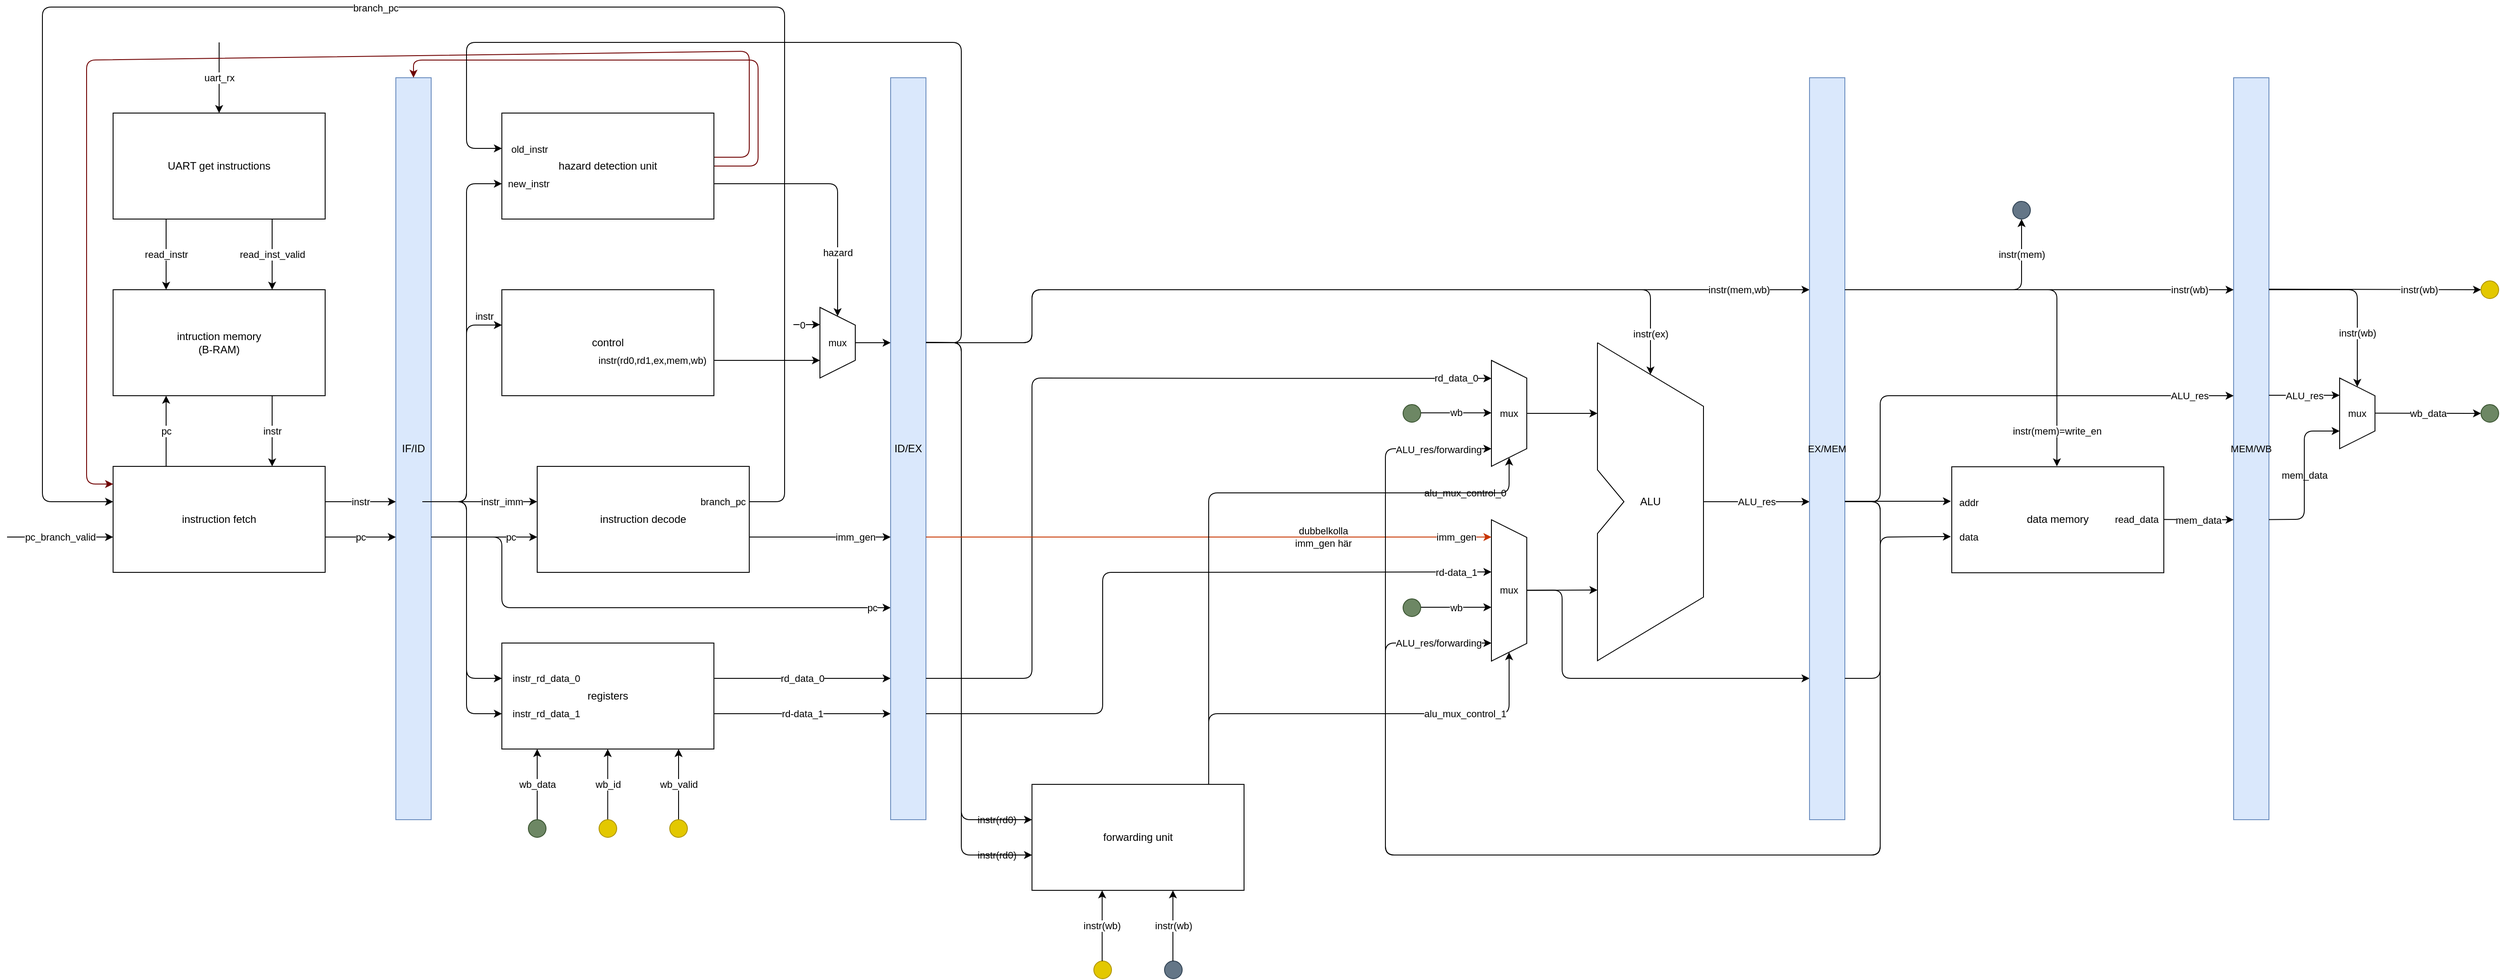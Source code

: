 <mxfile version="24.0.7" type="device">
  <diagram id="C5RBs43oDa-KdzZeNtuy" name="Page-1">
    <mxGraphModel dx="2440" dy="1359" grid="1" gridSize="10" guides="1" tooltips="1" connect="1" arrows="1" fold="1" page="1" pageScale="1" pageWidth="3000" pageHeight="1200" math="0" shadow="0">
      <root>
        <mxCell id="WIyWlLk6GJQsqaUBKTNV-0" />
        <mxCell id="WIyWlLk6GJQsqaUBKTNV-1" parent="WIyWlLk6GJQsqaUBKTNV-0" />
        <mxCell id="r2vP9amQOr3LzxAOxEHj-0" value="instr" style="edgeStyle=none;html=1;exitX=0.75;exitY=1;exitDx=0;exitDy=0;entryX=0.75;entryY=0;entryDx=0;entryDy=0;" edge="1" parent="WIyWlLk6GJQsqaUBKTNV-1" source="r2vP9amQOr3LzxAOxEHj-1" target="r2vP9amQOr3LzxAOxEHj-7">
          <mxGeometry relative="1" as="geometry" />
        </mxCell>
        <mxCell id="r2vP9amQOr3LzxAOxEHj-1" value="intruction memory&lt;br&gt;(B-RAM)" style="rounded=0;whiteSpace=wrap;html=1;" vertex="1" parent="WIyWlLk6GJQsqaUBKTNV-1">
          <mxGeometry x="160" y="360" width="240" height="120" as="geometry" />
        </mxCell>
        <mxCell id="r2vP9amQOr3LzxAOxEHj-2" value="read_instr" style="edgeStyle=none;html=1;exitX=0.25;exitY=1;exitDx=0;exitDy=0;entryX=0.25;entryY=0;entryDx=0;entryDy=0;" edge="1" parent="WIyWlLk6GJQsqaUBKTNV-1" source="r2vP9amQOr3LzxAOxEHj-4" target="r2vP9amQOr3LzxAOxEHj-1">
          <mxGeometry relative="1" as="geometry" />
        </mxCell>
        <mxCell id="r2vP9amQOr3LzxAOxEHj-3" value="read_inst_valid" style="edgeStyle=none;html=1;exitX=0.75;exitY=1;exitDx=0;exitDy=0;entryX=0.75;entryY=0;entryDx=0;entryDy=0;" edge="1" parent="WIyWlLk6GJQsqaUBKTNV-1" source="r2vP9amQOr3LzxAOxEHj-4" target="r2vP9amQOr3LzxAOxEHj-1">
          <mxGeometry relative="1" as="geometry" />
        </mxCell>
        <mxCell id="r2vP9amQOr3LzxAOxEHj-4" value="UART get instructions" style="rounded=0;whiteSpace=wrap;html=1;" vertex="1" parent="WIyWlLk6GJQsqaUBKTNV-1">
          <mxGeometry x="160" y="160" width="240" height="120" as="geometry" />
        </mxCell>
        <mxCell id="r2vP9amQOr3LzxAOxEHj-5" value="uart_rx" style="endArrow=classic;html=1;entryX=0.5;entryY=0;entryDx=0;entryDy=0;" edge="1" parent="WIyWlLk6GJQsqaUBKTNV-1" target="r2vP9amQOr3LzxAOxEHj-4">
          <mxGeometry width="50" height="50" relative="1" as="geometry">
            <mxPoint x="280" y="80.0" as="sourcePoint" />
            <mxPoint x="290" y="90" as="targetPoint" />
          </mxGeometry>
        </mxCell>
        <mxCell id="r2vP9amQOr3LzxAOxEHj-6" value="pc" style="edgeStyle=none;html=1;exitX=0.25;exitY=0;exitDx=0;exitDy=0;entryX=0.25;entryY=1;entryDx=0;entryDy=0;" edge="1" parent="WIyWlLk6GJQsqaUBKTNV-1" source="r2vP9amQOr3LzxAOxEHj-7" target="r2vP9amQOr3LzxAOxEHj-1">
          <mxGeometry relative="1" as="geometry" />
        </mxCell>
        <mxCell id="r2vP9amQOr3LzxAOxEHj-7" value="instruction fetch" style="rounded=0;whiteSpace=wrap;html=1;" vertex="1" parent="WIyWlLk6GJQsqaUBKTNV-1">
          <mxGeometry x="160" y="560" width="240" height="120" as="geometry" />
        </mxCell>
        <mxCell id="r2vP9amQOr3LzxAOxEHj-8" value="IF/ID" style="rounded=0;whiteSpace=wrap;html=1;fillColor=#dae8fc;strokeColor=#6c8ebf;fontColor=#000000;" vertex="1" parent="WIyWlLk6GJQsqaUBKTNV-1">
          <mxGeometry x="480" y="120" width="40" height="840" as="geometry" />
        </mxCell>
        <mxCell id="r2vP9amQOr3LzxAOxEHj-9" value="pc_branch_valid" style="endArrow=classic;html=1;" edge="1" parent="WIyWlLk6GJQsqaUBKTNV-1">
          <mxGeometry width="50" height="50" relative="1" as="geometry">
            <mxPoint x="40" y="640" as="sourcePoint" />
            <mxPoint x="160" y="640" as="targetPoint" />
          </mxGeometry>
        </mxCell>
        <mxCell id="r2vP9amQOr3LzxAOxEHj-10" value="instr" style="endArrow=classic;html=1;" edge="1" parent="WIyWlLk6GJQsqaUBKTNV-1">
          <mxGeometry width="50" height="50" relative="1" as="geometry">
            <mxPoint x="400" y="600" as="sourcePoint" />
            <mxPoint x="480" y="600" as="targetPoint" />
          </mxGeometry>
        </mxCell>
        <mxCell id="r2vP9amQOr3LzxAOxEHj-11" value="pc" style="endArrow=classic;html=1;" edge="1" parent="WIyWlLk6GJQsqaUBKTNV-1">
          <mxGeometry width="50" height="50" relative="1" as="geometry">
            <mxPoint x="400" y="640" as="sourcePoint" />
            <mxPoint x="480" y="640" as="targetPoint" />
          </mxGeometry>
        </mxCell>
        <mxCell id="r2vP9amQOr3LzxAOxEHj-12" value="instruction decode" style="rounded=0;whiteSpace=wrap;html=1;" vertex="1" parent="WIyWlLk6GJQsqaUBKTNV-1">
          <mxGeometry x="640" y="560" width="240" height="120" as="geometry" />
        </mxCell>
        <mxCell id="r2vP9amQOr3LzxAOxEHj-13" value="instr" style="endArrow=classic;html=1;" edge="1" parent="WIyWlLk6GJQsqaUBKTNV-1">
          <mxGeometry x="0.857" y="10" width="50" height="50" relative="1" as="geometry">
            <mxPoint x="520" y="600" as="sourcePoint" />
            <mxPoint x="600" y="400" as="targetPoint" />
            <Array as="points">
              <mxPoint x="560" y="600" />
              <mxPoint x="560" y="400" />
            </Array>
            <mxPoint as="offset" />
          </mxGeometry>
        </mxCell>
        <mxCell id="r2vP9amQOr3LzxAOxEHj-14" value="pc" style="endArrow=classic;html=1;" edge="1" parent="WIyWlLk6GJQsqaUBKTNV-1">
          <mxGeometry x="0.5" width="50" height="50" relative="1" as="geometry">
            <mxPoint x="520" y="640" as="sourcePoint" />
            <mxPoint x="640" y="640" as="targetPoint" />
            <mxPoint as="offset" />
          </mxGeometry>
        </mxCell>
        <mxCell id="r2vP9amQOr3LzxAOxEHj-15" value="pc" style="endArrow=classic;html=1;" edge="1" parent="WIyWlLk6GJQsqaUBKTNV-1">
          <mxGeometry x="0.929" width="50" height="50" relative="1" as="geometry">
            <mxPoint x="520" y="640" as="sourcePoint" />
            <mxPoint x="1040" y="720" as="targetPoint" />
            <Array as="points">
              <mxPoint x="600" y="640" />
              <mxPoint x="600" y="720" />
              <mxPoint x="960" y="720" />
            </Array>
            <mxPoint as="offset" />
          </mxGeometry>
        </mxCell>
        <mxCell id="r2vP9amQOr3LzxAOxEHj-16" value="control" style="rounded=0;whiteSpace=wrap;html=1;" vertex="1" parent="WIyWlLk6GJQsqaUBKTNV-1">
          <mxGeometry x="600" y="360" width="240" height="120" as="geometry" />
        </mxCell>
        <mxCell id="r2vP9amQOr3LzxAOxEHj-17" value="registers" style="rounded=0;whiteSpace=wrap;html=1;" vertex="1" parent="WIyWlLk6GJQsqaUBKTNV-1">
          <mxGeometry x="600" y="760" width="240" height="120" as="geometry" />
        </mxCell>
        <mxCell id="r2vP9amQOr3LzxAOxEHj-18" value="wb_data" style="endArrow=classic;html=1;" edge="1" parent="WIyWlLk6GJQsqaUBKTNV-1">
          <mxGeometry width="50" height="50" relative="1" as="geometry">
            <mxPoint x="640" y="960" as="sourcePoint" />
            <mxPoint x="640" y="880" as="targetPoint" />
          </mxGeometry>
        </mxCell>
        <mxCell id="r2vP9amQOr3LzxAOxEHj-19" value="wb_id" style="endArrow=classic;html=1;" edge="1" parent="WIyWlLk6GJQsqaUBKTNV-1">
          <mxGeometry width="50" height="50" relative="1" as="geometry">
            <mxPoint x="719.8" y="960" as="sourcePoint" />
            <mxPoint x="719.8" y="880" as="targetPoint" />
          </mxGeometry>
        </mxCell>
        <mxCell id="r2vP9amQOr3LzxAOxEHj-20" value="wb_valid" style="endArrow=classic;html=1;startArrow=none;" edge="1" parent="WIyWlLk6GJQsqaUBKTNV-1" source="r2vP9amQOr3LzxAOxEHj-89">
          <mxGeometry width="50" height="50" relative="1" as="geometry">
            <mxPoint x="800" y="960" as="sourcePoint" />
            <mxPoint x="800" y="880" as="targetPoint" />
          </mxGeometry>
        </mxCell>
        <mxCell id="r2vP9amQOr3LzxAOxEHj-21" value="rd_data_0" style="endArrow=classic;html=1;" edge="1" parent="WIyWlLk6GJQsqaUBKTNV-1">
          <mxGeometry width="50" height="50" relative="1" as="geometry">
            <mxPoint x="840" y="800" as="sourcePoint" />
            <mxPoint x="1040" y="800" as="targetPoint" />
            <mxPoint as="offset" />
          </mxGeometry>
        </mxCell>
        <mxCell id="r2vP9amQOr3LzxAOxEHj-22" value="rd-data_1" style="endArrow=classic;html=1;" edge="1" parent="WIyWlLk6GJQsqaUBKTNV-1">
          <mxGeometry width="50" height="50" relative="1" as="geometry">
            <mxPoint x="840" y="840" as="sourcePoint" />
            <mxPoint x="1040" y="840" as="targetPoint" />
            <mxPoint as="offset" />
          </mxGeometry>
        </mxCell>
        <mxCell id="r2vP9amQOr3LzxAOxEHj-23" value="instr_rd_data_1" style="endArrow=classic;html=1;" edge="1" parent="WIyWlLk6GJQsqaUBKTNV-1">
          <mxGeometry x="1" y="50" width="50" height="50" relative="1" as="geometry">
            <mxPoint x="520" y="600" as="sourcePoint" />
            <mxPoint x="600" y="840" as="targetPoint" />
            <mxPoint x="50" y="50" as="offset" />
            <Array as="points">
              <mxPoint x="560" y="600" />
              <mxPoint x="560" y="840" />
            </Array>
          </mxGeometry>
        </mxCell>
        <mxCell id="r2vP9amQOr3LzxAOxEHj-24" value="instr_rd_data_0" style="endArrow=classic;html=1;" edge="1" parent="WIyWlLk6GJQsqaUBKTNV-1">
          <mxGeometry x="1" y="50" width="50" height="50" relative="1" as="geometry">
            <mxPoint x="520" y="600" as="sourcePoint" />
            <mxPoint x="600" y="800" as="targetPoint" />
            <mxPoint x="50" y="50" as="offset" />
            <Array as="points">
              <mxPoint x="560" y="600" />
              <mxPoint x="560" y="800" />
            </Array>
          </mxGeometry>
        </mxCell>
        <mxCell id="r2vP9amQOr3LzxAOxEHj-25" value="instr_imm" style="endArrow=classic;html=1;entryX=0;entryY=0.333;entryDx=0;entryDy=0;entryPerimeter=0;" edge="1" parent="WIyWlLk6GJQsqaUBKTNV-1" target="r2vP9amQOr3LzxAOxEHj-12">
          <mxGeometry x="0.385" width="50" height="50" relative="1" as="geometry">
            <mxPoint x="510" y="600" as="sourcePoint" />
            <mxPoint x="630" y="600" as="targetPoint" />
            <mxPoint as="offset" />
          </mxGeometry>
        </mxCell>
        <mxCell id="r2vP9amQOr3LzxAOxEHj-26" value="branch_pc" style="endArrow=classic;html=1;" edge="1" parent="WIyWlLk6GJQsqaUBKTNV-1">
          <mxGeometry x="-1" y="-30" width="50" height="50" relative="1" as="geometry">
            <mxPoint x="880" y="600" as="sourcePoint" />
            <mxPoint x="160" y="600" as="targetPoint" />
            <Array as="points">
              <mxPoint x="920" y="600" />
              <mxPoint x="920" y="40" />
              <mxPoint x="80" y="40" />
              <mxPoint x="80" y="600" />
            </Array>
            <mxPoint x="-30" y="-30" as="offset" />
          </mxGeometry>
        </mxCell>
        <mxCell id="r2vP9amQOr3LzxAOxEHj-27" value="branch_pc" style="edgeLabel;html=1;align=center;verticalAlign=middle;resizable=0;points=[];fontSize=11;fontFamily=Helvetica;fontColor=default;" vertex="1" connectable="0" parent="r2vP9amQOr3LzxAOxEHj-26">
          <mxGeometry x="0.022" y="1" relative="1" as="geometry">
            <mxPoint as="offset" />
          </mxGeometry>
        </mxCell>
        <mxCell id="r2vP9amQOr3LzxAOxEHj-28" value="ID/EX" style="rounded=0;whiteSpace=wrap;html=1;fillColor=#dae8fc;strokeColor=#6c8ebf;fontColor=#000000;" vertex="1" parent="WIyWlLk6GJQsqaUBKTNV-1">
          <mxGeometry x="1040" y="120" width="40" height="840" as="geometry" />
        </mxCell>
        <mxCell id="r2vP9amQOr3LzxAOxEHj-29" style="edgeStyle=none;shape=connector;rounded=1;html=1;entryX=0.5;entryY=0;entryDx=0;entryDy=0;labelBackgroundColor=default;strokeColor=#6F0000;fontFamily=Helvetica;fontSize=11;fontColor=default;endArrow=classic;fillColor=#a20025;" edge="1" parent="WIyWlLk6GJQsqaUBKTNV-1" source="r2vP9amQOr3LzxAOxEHj-31" target="r2vP9amQOr3LzxAOxEHj-8">
          <mxGeometry relative="1" as="geometry">
            <Array as="points">
              <mxPoint x="890" y="220" />
              <mxPoint x="890" y="100" />
              <mxPoint x="500" y="100" />
            </Array>
          </mxGeometry>
        </mxCell>
        <mxCell id="r2vP9amQOr3LzxAOxEHj-30" style="edgeStyle=none;shape=connector;rounded=1;html=1;labelBackgroundColor=default;strokeColor=#6F0000;fontFamily=Helvetica;fontSize=11;fontColor=default;endArrow=classic;fillColor=#a20025;" edge="1" parent="WIyWlLk6GJQsqaUBKTNV-1">
          <mxGeometry relative="1" as="geometry">
            <mxPoint x="160" y="580" as="targetPoint" />
            <mxPoint x="840" y="210" as="sourcePoint" />
            <Array as="points">
              <mxPoint x="880" y="210" />
              <mxPoint x="880" y="90" />
              <mxPoint x="130" y="100" />
              <mxPoint x="130" y="580" />
            </Array>
          </mxGeometry>
        </mxCell>
        <mxCell id="r2vP9amQOr3LzxAOxEHj-31" value="hazard detection unit" style="rounded=0;whiteSpace=wrap;html=1;" vertex="1" parent="WIyWlLk6GJQsqaUBKTNV-1">
          <mxGeometry x="600" y="160" width="240" height="120" as="geometry" />
        </mxCell>
        <mxCell id="r2vP9amQOr3LzxAOxEHj-32" value="new_instr" style="endArrow=classic;html=1;" edge="1" parent="WIyWlLk6GJQsqaUBKTNV-1">
          <mxGeometry x="1" y="30" width="50" height="50" relative="1" as="geometry">
            <mxPoint x="520" y="600" as="sourcePoint" />
            <mxPoint x="600" y="240" as="targetPoint" />
            <Array as="points">
              <mxPoint x="560" y="600" />
              <mxPoint x="560" y="240" />
            </Array>
            <mxPoint x="30" y="30" as="offset" />
          </mxGeometry>
        </mxCell>
        <mxCell id="r2vP9amQOr3LzxAOxEHj-33" value="instr(rd0,rd1,ex,mem,wb)" style="endArrow=classic;html=1;rounded=1;labelBackgroundColor=default;strokeColor=default;fontFamily=Helvetica;fontSize=11;fontColor=default;shape=connector;" edge="1" parent="WIyWlLk6GJQsqaUBKTNV-1">
          <mxGeometry x="-1" y="-70" width="50" height="50" relative="1" as="geometry">
            <mxPoint x="840" y="440" as="sourcePoint" />
            <mxPoint x="960" y="440" as="targetPoint" />
            <mxPoint x="-70" y="-70" as="offset" />
          </mxGeometry>
        </mxCell>
        <mxCell id="r2vP9amQOr3LzxAOxEHj-34" value="0" style="endArrow=classic;html=1;rounded=1;labelBackgroundColor=default;strokeColor=default;fontFamily=Helvetica;fontSize=11;fontColor=default;shape=connector;" edge="1" parent="WIyWlLk6GJQsqaUBKTNV-1">
          <mxGeometry x="-0.333" width="50" height="50" relative="1" as="geometry">
            <mxPoint x="930" y="399.52" as="sourcePoint" />
            <mxPoint x="960" y="399.52" as="targetPoint" />
            <mxPoint as="offset" />
          </mxGeometry>
        </mxCell>
        <mxCell id="r2vP9amQOr3LzxAOxEHj-35" value="hazard" style="endArrow=classic;html=1;rounded=1;labelBackgroundColor=default;strokeColor=default;fontFamily=Helvetica;fontSize=11;fontColor=default;shape=connector;" edge="1" parent="WIyWlLk6GJQsqaUBKTNV-1">
          <mxGeometry x="0.5" width="50" height="50" relative="1" as="geometry">
            <mxPoint x="840" y="240" as="sourcePoint" />
            <mxPoint x="980" y="390" as="targetPoint" />
            <Array as="points">
              <mxPoint x="980" y="240" />
            </Array>
            <mxPoint as="offset" />
          </mxGeometry>
        </mxCell>
        <mxCell id="r2vP9amQOr3LzxAOxEHj-36" value="" style="endArrow=classic;html=1;rounded=1;labelBackgroundColor=default;strokeColor=default;fontFamily=Helvetica;fontSize=11;fontColor=default;shape=connector;exitX=1;exitY=0.5;exitDx=0;exitDy=0;exitPerimeter=0;" edge="1" parent="WIyWlLk6GJQsqaUBKTNV-1">
          <mxGeometry width="50" height="50" relative="1" as="geometry">
            <mxPoint x="1000" y="420" as="sourcePoint" />
            <mxPoint x="1040" y="420" as="targetPoint" />
          </mxGeometry>
        </mxCell>
        <mxCell id="r2vP9amQOr3LzxAOxEHj-37" value="" style="endArrow=classic;html=1;rounded=1;labelBackgroundColor=default;strokeColor=default;fontFamily=Helvetica;fontSize=11;fontColor=default;shape=connector;" edge="1" parent="WIyWlLk6GJQsqaUBKTNV-1">
          <mxGeometry width="50" height="50" relative="1" as="geometry">
            <mxPoint x="1080" y="420" as="sourcePoint" />
            <mxPoint x="600" y="200" as="targetPoint" />
            <Array as="points">
              <mxPoint x="1120" y="420" />
              <mxPoint x="1120" y="80" />
              <mxPoint x="560" y="80" />
              <mxPoint x="560" y="200" />
            </Array>
          </mxGeometry>
        </mxCell>
        <mxCell id="r2vP9amQOr3LzxAOxEHj-38" value="old_instr" style="edgeLabel;html=1;align=center;verticalAlign=middle;resizable=0;points=[];fontSize=11;fontFamily=Helvetica;fontColor=default;" vertex="1" connectable="0" parent="r2vP9amQOr3LzxAOxEHj-37">
          <mxGeometry x="0.952" y="-1" relative="1" as="geometry">
            <mxPoint x="57" as="offset" />
          </mxGeometry>
        </mxCell>
        <mxCell id="r2vP9amQOr3LzxAOxEHj-39" value="imm_gen" style="endArrow=classic;html=1;rounded=1;labelBackgroundColor=default;strokeColor=default;fontFamily=Helvetica;fontSize=11;fontColor=default;shape=connector;" edge="1" parent="WIyWlLk6GJQsqaUBKTNV-1">
          <mxGeometry x="0.5" width="50" height="50" relative="1" as="geometry">
            <mxPoint x="880" y="640" as="sourcePoint" />
            <mxPoint x="1040" y="640" as="targetPoint" />
            <mxPoint as="offset" />
          </mxGeometry>
        </mxCell>
        <mxCell id="r2vP9amQOr3LzxAOxEHj-40" value="mux" style="shape=trapezoid;perimeter=trapezoidPerimeter;whiteSpace=wrap;html=1;fixedSize=1;fontFamily=Helvetica;fontSize=11;fontColor=default;rotation=90;verticalAlign=middle;horizontal=0;" vertex="1" parent="WIyWlLk6GJQsqaUBKTNV-1">
          <mxGeometry x="940" y="400" width="80" height="40" as="geometry" />
        </mxCell>
        <mxCell id="r2vP9amQOr3LzxAOxEHj-41" style="edgeStyle=none;shape=connector;rounded=1;html=1;labelBackgroundColor=default;strokeColor=default;fontFamily=Helvetica;fontSize=11;fontColor=default;endArrow=classic;" edge="1" parent="WIyWlLk6GJQsqaUBKTNV-1" source="r2vP9amQOr3LzxAOxEHj-43">
          <mxGeometry relative="1" as="geometry">
            <mxPoint x="1840" y="700" as="targetPoint" />
          </mxGeometry>
        </mxCell>
        <mxCell id="r2vP9amQOr3LzxAOxEHj-42" style="edgeStyle=none;shape=connector;rounded=1;html=1;labelBackgroundColor=default;strokeColor=default;fontFamily=Helvetica;fontSize=11;fontColor=default;endArrow=classic;" edge="1" parent="WIyWlLk6GJQsqaUBKTNV-1" source="r2vP9amQOr3LzxAOxEHj-43">
          <mxGeometry relative="1" as="geometry">
            <mxPoint x="2080" y="800" as="targetPoint" />
            <Array as="points">
              <mxPoint x="1800" y="700" />
              <mxPoint x="1800" y="800" />
            </Array>
          </mxGeometry>
        </mxCell>
        <mxCell id="r2vP9amQOr3LzxAOxEHj-43" value="mux" style="shape=trapezoid;perimeter=trapezoidPerimeter;whiteSpace=wrap;html=1;fixedSize=1;fontFamily=Helvetica;fontSize=11;fontColor=default;rotation=90;verticalAlign=middle;horizontal=0;" vertex="1" parent="WIyWlLk6GJQsqaUBKTNV-1">
          <mxGeometry x="1660" y="680.43" width="160" height="40" as="geometry" />
        </mxCell>
        <mxCell id="r2vP9amQOr3LzxAOxEHj-44" value="rd-data_1" style="endArrow=classic;html=1;" edge="1" parent="WIyWlLk6GJQsqaUBKTNV-1">
          <mxGeometry x="0.9" width="50" height="50" relative="1" as="geometry">
            <mxPoint x="1080" y="840" as="sourcePoint" />
            <mxPoint x="1720" y="679.52" as="targetPoint" />
            <mxPoint as="offset" />
            <Array as="points">
              <mxPoint x="1280" y="840" />
              <mxPoint x="1280" y="680" />
            </Array>
          </mxGeometry>
        </mxCell>
        <mxCell id="r2vP9amQOr3LzxAOxEHj-45" value="dubbelkolla imm_gen här" style="text;html=1;strokeColor=none;fillColor=none;align=center;verticalAlign=middle;whiteSpace=wrap;rounded=0;fontFamily=Helvetica;fontSize=11;fontColor=default;" vertex="1" parent="WIyWlLk6GJQsqaUBKTNV-1">
          <mxGeometry x="1490" y="620" width="80" height="40" as="geometry" />
        </mxCell>
        <mxCell id="r2vP9amQOr3LzxAOxEHj-46" value="rd_data_0" style="endArrow=classic;html=1;" edge="1" parent="WIyWlLk6GJQsqaUBKTNV-1">
          <mxGeometry x="0.918" width="50" height="50" relative="1" as="geometry">
            <mxPoint x="1080" y="800" as="sourcePoint" />
            <mxPoint x="1720" y="460.43" as="targetPoint" />
            <mxPoint as="offset" />
            <Array as="points">
              <mxPoint x="1200" y="800" />
              <mxPoint x="1200" y="460" />
              <mxPoint x="1480" y="460.43" />
            </Array>
          </mxGeometry>
        </mxCell>
        <mxCell id="r2vP9amQOr3LzxAOxEHj-47" style="edgeStyle=none;shape=connector;rounded=1;html=1;labelBackgroundColor=default;strokeColor=default;fontFamily=Helvetica;fontSize=11;fontColor=default;endArrow=classic;" edge="1" parent="WIyWlLk6GJQsqaUBKTNV-1" source="r2vP9amQOr3LzxAOxEHj-48">
          <mxGeometry relative="1" as="geometry">
            <mxPoint x="1840" y="500" as="targetPoint" />
          </mxGeometry>
        </mxCell>
        <mxCell id="r2vP9amQOr3LzxAOxEHj-48" value="mux" style="shape=trapezoid;perimeter=trapezoidPerimeter;whiteSpace=wrap;html=1;fixedSize=1;fontFamily=Helvetica;fontSize=11;fontColor=default;rotation=90;verticalAlign=middle;horizontal=0;" vertex="1" parent="WIyWlLk6GJQsqaUBKTNV-1">
          <mxGeometry x="1680" y="480" width="120" height="40" as="geometry" />
        </mxCell>
        <mxCell id="r2vP9amQOr3LzxAOxEHj-49" value="wb" style="endArrow=classic;html=1;rounded=1;labelBackgroundColor=default;strokeColor=default;fontFamily=Helvetica;fontSize=11;fontColor=default;shape=connector;" edge="1" parent="WIyWlLk6GJQsqaUBKTNV-1">
          <mxGeometry width="50" height="50" relative="1" as="geometry">
            <mxPoint x="1640" y="719.52" as="sourcePoint" />
            <mxPoint x="1720" y="719.52" as="targetPoint" />
          </mxGeometry>
        </mxCell>
        <mxCell id="r2vP9amQOr3LzxAOxEHj-50" value="wb" style="endArrow=classic;html=1;rounded=1;labelBackgroundColor=default;strokeColor=default;fontFamily=Helvetica;fontSize=11;fontColor=default;shape=connector;" edge="1" parent="WIyWlLk6GJQsqaUBKTNV-1">
          <mxGeometry width="50" height="50" relative="1" as="geometry">
            <mxPoint x="1640" y="499.43" as="sourcePoint" />
            <mxPoint x="1720" y="499.43" as="targetPoint" />
          </mxGeometry>
        </mxCell>
        <mxCell id="r2vP9amQOr3LzxAOxEHj-51" value="alu_mux_control_1" style="edgeStyle=none;shape=connector;rounded=1;html=1;labelBackgroundColor=default;strokeColor=default;fontFamily=Helvetica;fontSize=11;fontColor=default;endArrow=classic;" edge="1" parent="WIyWlLk6GJQsqaUBKTNV-1" target="r2vP9amQOr3LzxAOxEHj-43">
          <mxGeometry x="0.511" relative="1" as="geometry">
            <mxPoint x="1750.0" y="800.0" as="targetPoint" />
            <mxPoint x="1400" y="920" as="sourcePoint" />
            <Array as="points">
              <mxPoint x="1400" y="840" />
              <mxPoint x="1740" y="840" />
            </Array>
            <mxPoint as="offset" />
          </mxGeometry>
        </mxCell>
        <mxCell id="r2vP9amQOr3LzxAOxEHj-52" value="forwarding unit" style="rounded=0;whiteSpace=wrap;html=1;" vertex="1" parent="WIyWlLk6GJQsqaUBKTNV-1">
          <mxGeometry x="1200" y="920" width="240" height="120" as="geometry" />
        </mxCell>
        <mxCell id="r2vP9amQOr3LzxAOxEHj-53" value="&lt;span style=&quot;font-family: Helvetica; font-size: 11px; font-style: normal; font-variant-ligatures: normal; font-variant-caps: normal; font-weight: 400; letter-spacing: normal; text-align: center; text-indent: 0px; text-transform: none; word-spacing: 0px; -webkit-text-stroke-width: 0px; text-decoration-thickness: initial; text-decoration-style: initial; text-decoration-color: initial; float: none; display: inline !important;&quot;&gt;instr(rd0)&lt;/span&gt;" style="endArrow=classic;html=1;rounded=1;labelBackgroundColor=none;strokeColor=default;fontFamily=Helvetica;fontSize=11;fontColor=default;shape=connector;" edge="1" parent="WIyWlLk6GJQsqaUBKTNV-1">
          <mxGeometry x="0.879" width="50" height="50" relative="1" as="geometry">
            <mxPoint x="1080" y="419.66" as="sourcePoint" />
            <mxPoint x="1200" y="960" as="targetPoint" />
            <Array as="points">
              <mxPoint x="1120" y="420" />
              <mxPoint x="1120" y="960" />
            </Array>
            <mxPoint as="offset" />
          </mxGeometry>
        </mxCell>
        <mxCell id="r2vP9amQOr3LzxAOxEHj-54" value="&lt;span style=&quot;font-family: Helvetica; font-size: 11px; font-style: normal; font-variant-ligatures: normal; font-variant-caps: normal; font-weight: 400; letter-spacing: normal; text-align: center; text-indent: 0px; text-transform: none; word-spacing: 0px; -webkit-text-stroke-width: 0px; text-decoration-thickness: initial; text-decoration-style: initial; text-decoration-color: initial; float: none; display: inline !important;&quot;&gt;instr(rd0)&lt;/span&gt;" style="endArrow=classic;html=1;rounded=1;labelBackgroundColor=none;strokeColor=default;fontFamily=Helvetica;fontSize=11;fontColor=default;shape=connector;" edge="1" parent="WIyWlLk6GJQsqaUBKTNV-1">
          <mxGeometry x="0.886" width="50" height="50" relative="1" as="geometry">
            <mxPoint x="1080" y="419.66" as="sourcePoint" />
            <mxPoint x="1200" y="1000" as="targetPoint" />
            <Array as="points">
              <mxPoint x="1120" y="420" />
              <mxPoint x="1120" y="1000" />
            </Array>
            <mxPoint as="offset" />
          </mxGeometry>
        </mxCell>
        <mxCell id="r2vP9amQOr3LzxAOxEHj-55" value="imm_gen" style="endArrow=classic;html=1;rounded=1;labelBackgroundColor=default;strokeColor=#C73500;fontFamily=Helvetica;fontSize=11;fontColor=default;shape=connector;fillColor=#fa6800;" edge="1" parent="WIyWlLk6GJQsqaUBKTNV-1">
          <mxGeometry x="0.875" width="50" height="50" relative="1" as="geometry">
            <mxPoint x="1080" y="640" as="sourcePoint" />
            <mxPoint x="1720" y="640" as="targetPoint" />
            <mxPoint as="offset" />
          </mxGeometry>
        </mxCell>
        <mxCell id="r2vP9amQOr3LzxAOxEHj-56" value="ALU" style="shape=stencil(rZRdD4IgFIZ/DbcNoZpdNqqt2y66bWSULAWH9vXvQ462zHQL27zgvC88Bw5HEGV5zDOBCFY8FYguECHp5b5bb+cbO7R6DCLBGOIbxGEV8jwTUQHalRvJ94kAJy+MPoubPBQVQqpYGFmULl0iPLdzyo+ySCtlIVKrvOG8+RbGpbJr8R1gVfpHFY0IxIisvBHh74jgAzHx2EW96AWZ/QMSfIdQZpWuelO259H5ZPRFHb6mznh5ly2jtlN9FZ3l7TtUDUikegOETcJ4OCKYejCaiNd/4I8IfIrxyRi+jXAwoRfgOq3VME7t6DLKjtqInvY7yiSBV6Una+cEl7qVwanwBjrhCQ==);whiteSpace=wrap;html=1;fontColor=default;labelBackgroundColor=default;" vertex="1" parent="WIyWlLk6GJQsqaUBKTNV-1">
          <mxGeometry x="1840" y="420" width="120" height="360" as="geometry" />
        </mxCell>
        <mxCell id="r2vP9amQOr3LzxAOxEHj-57" value="instr(mem,wb)" style="endArrow=classic;html=1;rounded=1;labelBackgroundColor=default;strokeColor=default;fontFamily=Helvetica;fontSize=11;fontColor=default;shape=connector;" edge="1" parent="WIyWlLk6GJQsqaUBKTNV-1">
          <mxGeometry x="0.849" width="50" height="50" relative="1" as="geometry">
            <mxPoint x="1080" y="420" as="sourcePoint" />
            <mxPoint x="2080" y="360" as="targetPoint" />
            <Array as="points">
              <mxPoint x="1200" y="420" />
              <mxPoint x="1200" y="360" />
            </Array>
            <mxPoint as="offset" />
          </mxGeometry>
        </mxCell>
        <mxCell id="r2vP9amQOr3LzxAOxEHj-58" value="ALU_res" style="endArrow=classic;html=1;rounded=1;labelBackgroundColor=default;strokeColor=default;fontFamily=Helvetica;fontSize=11;fontColor=default;shape=connector;" edge="1" parent="WIyWlLk6GJQsqaUBKTNV-1">
          <mxGeometry width="50" height="50" relative="1" as="geometry">
            <mxPoint x="1960" y="600" as="sourcePoint" />
            <mxPoint x="2080" y="600" as="targetPoint" />
          </mxGeometry>
        </mxCell>
        <mxCell id="r2vP9amQOr3LzxAOxEHj-59" value="&lt;span style=&quot;font-family: Helvetica; font-size: 11px; font-style: normal; font-variant-ligatures: normal; font-variant-caps: normal; font-weight: 400; letter-spacing: normal; text-align: center; text-indent: 0px; text-transform: none; word-spacing: 0px; -webkit-text-stroke-width: 0px; text-decoration-thickness: initial; text-decoration-style: initial; text-decoration-color: initial; float: none; display: inline !important;&quot;&gt;alu_mux_control_0&lt;/span&gt;" style="edgeStyle=none;shape=connector;rounded=1;html=1;labelBackgroundColor=none;strokeColor=default;fontFamily=Helvetica;fontSize=11;fontColor=default;endArrow=classic;" edge="1" parent="WIyWlLk6GJQsqaUBKTNV-1">
          <mxGeometry x="0.747" relative="1" as="geometry">
            <mxPoint x="1740" y="550" as="targetPoint" />
            <mxPoint x="1400" y="920" as="sourcePoint" />
            <Array as="points">
              <mxPoint x="1400" y="590" />
              <mxPoint x="1740" y="590" />
            </Array>
            <mxPoint as="offset" />
          </mxGeometry>
        </mxCell>
        <mxCell id="r2vP9amQOr3LzxAOxEHj-60" value="&lt;font style=&quot;font-size: 11px;&quot;&gt;EX/MEM&lt;/font&gt;" style="rounded=0;whiteSpace=wrap;html=1;fillColor=#dae8fc;strokeColor=#6c8ebf;fontColor=#000000;" vertex="1" parent="WIyWlLk6GJQsqaUBKTNV-1">
          <mxGeometry x="2080" y="120" width="40" height="840" as="geometry" />
        </mxCell>
        <mxCell id="r2vP9amQOr3LzxAOxEHj-61" value="&lt;font style=&quot;font-size: 11px;&quot;&gt;MEM/WB&lt;/font&gt;" style="rounded=0;whiteSpace=wrap;html=1;fillColor=#dae8fc;strokeColor=#6c8ebf;fontColor=#000000;" vertex="1" parent="WIyWlLk6GJQsqaUBKTNV-1">
          <mxGeometry x="2560" y="120" width="40" height="840" as="geometry" />
        </mxCell>
        <mxCell id="r2vP9amQOr3LzxAOxEHj-62" value="data memory" style="rounded=0;whiteSpace=wrap;html=1;" vertex="1" parent="WIyWlLk6GJQsqaUBKTNV-1">
          <mxGeometry x="2241" y="560.43" width="240" height="120" as="geometry" />
        </mxCell>
        <mxCell id="r2vP9amQOr3LzxAOxEHj-63" value="" style="endArrow=classic;html=1;rounded=1;labelBackgroundColor=default;strokeColor=default;fontFamily=Helvetica;fontSize=11;fontColor=default;shape=connector;" edge="1" parent="WIyWlLk6GJQsqaUBKTNV-1">
          <mxGeometry width="50" height="50" relative="1" as="geometry">
            <mxPoint x="2120" y="599.5" as="sourcePoint" />
            <mxPoint x="2240" y="599.5" as="targetPoint" />
          </mxGeometry>
        </mxCell>
        <mxCell id="r2vP9amQOr3LzxAOxEHj-64" value="addr" style="edgeLabel;html=1;align=center;verticalAlign=middle;resizable=0;points=[];fontSize=11;fontFamily=Helvetica;fontColor=default;" vertex="1" connectable="0" parent="r2vP9amQOr3LzxAOxEHj-63">
          <mxGeometry x="0.335" y="-1" relative="1" as="geometry">
            <mxPoint x="60" as="offset" />
          </mxGeometry>
        </mxCell>
        <mxCell id="r2vP9amQOr3LzxAOxEHj-65" value="data" style="endArrow=classic;html=1;rounded=1;labelBackgroundColor=default;strokeColor=default;fontFamily=Helvetica;fontSize=11;fontColor=default;shape=connector;" edge="1" parent="WIyWlLk6GJQsqaUBKTNV-1">
          <mxGeometry x="1" y="-20" width="50" height="50" relative="1" as="geometry">
            <mxPoint x="2120" y="800" as="sourcePoint" />
            <mxPoint x="2240" y="639.5" as="targetPoint" />
            <Array as="points">
              <mxPoint x="2160" y="800" />
              <mxPoint x="2160" y="640" />
            </Array>
            <mxPoint x="20" y="-19" as="offset" />
          </mxGeometry>
        </mxCell>
        <mxCell id="r2vP9amQOr3LzxAOxEHj-66" value="" style="endArrow=classic;html=1;rounded=1;labelBackgroundColor=default;strokeColor=default;fontFamily=Helvetica;fontSize=11;fontColor=default;shape=connector;" edge="1" parent="WIyWlLk6GJQsqaUBKTNV-1">
          <mxGeometry width="50" height="50" relative="1" as="geometry">
            <mxPoint x="2120" y="360" as="sourcePoint" />
            <mxPoint x="2560" y="360" as="targetPoint" />
          </mxGeometry>
        </mxCell>
        <mxCell id="r2vP9amQOr3LzxAOxEHj-67" value="instr(wb)" style="edgeLabel;html=1;align=center;verticalAlign=middle;resizable=0;points=[];fontSize=11;fontFamily=Helvetica;fontColor=default;" vertex="1" connectable="0" parent="r2vP9amQOr3LzxAOxEHj-66">
          <mxGeometry x="0.541" y="2" relative="1" as="geometry">
            <mxPoint x="51" y="2" as="offset" />
          </mxGeometry>
        </mxCell>
        <mxCell id="r2vP9amQOr3LzxAOxEHj-68" value="" style="endArrow=classic;html=1;rounded=1;labelBackgroundColor=default;strokeColor=default;fontFamily=Helvetica;fontSize=11;fontColor=default;shape=connector;" edge="1" parent="WIyWlLk6GJQsqaUBKTNV-1">
          <mxGeometry width="50" height="50" relative="1" as="geometry">
            <mxPoint x="2120" y="600" as="sourcePoint" />
            <mxPoint x="2560" y="480" as="targetPoint" />
            <Array as="points">
              <mxPoint x="2160" y="600" />
              <mxPoint x="2160" y="480" />
            </Array>
          </mxGeometry>
        </mxCell>
        <mxCell id="r2vP9amQOr3LzxAOxEHj-69" value="ALU_res" style="edgeLabel;html=1;align=center;verticalAlign=middle;resizable=0;points=[];fontSize=11;fontFamily=Helvetica;fontColor=default;" vertex="1" connectable="0" parent="r2vP9amQOr3LzxAOxEHj-68">
          <mxGeometry x="0.335" y="-1" relative="1" as="geometry">
            <mxPoint x="136" y="-1" as="offset" />
          </mxGeometry>
        </mxCell>
        <mxCell id="r2vP9amQOr3LzxAOxEHj-70" value="instr(ex)" style="endArrow=classic;html=1;rounded=1;labelBackgroundColor=default;strokeColor=default;fontFamily=Helvetica;fontSize=11;fontColor=default;shape=connector;entryX=0.5;entryY=0.1;entryDx=0;entryDy=0;entryPerimeter=0;" edge="1" parent="WIyWlLk6GJQsqaUBKTNV-1" target="r2vP9amQOr3LzxAOxEHj-56">
          <mxGeometry x="0.906" width="50" height="50" relative="1" as="geometry">
            <mxPoint x="1080" y="420" as="sourcePoint" />
            <mxPoint x="1920" y="400" as="targetPoint" />
            <Array as="points">
              <mxPoint x="1200" y="420" />
              <mxPoint x="1200" y="360" />
              <mxPoint x="1900" y="360" />
            </Array>
            <mxPoint as="offset" />
          </mxGeometry>
        </mxCell>
        <mxCell id="r2vP9amQOr3LzxAOxEHj-71" value="instr(mem)=write_en" style="endArrow=classic;html=1;rounded=1;labelBackgroundColor=default;strokeColor=default;fontFamily=Helvetica;fontSize=11;fontColor=default;shape=connector;" edge="1" parent="WIyWlLk6GJQsqaUBKTNV-1">
          <mxGeometry x="0.818" width="50" height="50" relative="1" as="geometry">
            <mxPoint x="2120" y="360" as="sourcePoint" />
            <mxPoint x="2360" y="560" as="targetPoint" />
            <Array as="points">
              <mxPoint x="2360" y="360" />
            </Array>
            <mxPoint as="offset" />
          </mxGeometry>
        </mxCell>
        <mxCell id="r2vP9amQOr3LzxAOxEHj-72" value="" style="endArrow=classic;html=1;rounded=1;labelBackgroundColor=default;strokeColor=default;fontFamily=Helvetica;fontSize=11;fontColor=default;shape=connector;" edge="1" parent="WIyWlLk6GJQsqaUBKTNV-1">
          <mxGeometry width="50" height="50" relative="1" as="geometry">
            <mxPoint x="2481" y="620.14" as="sourcePoint" />
            <mxPoint x="2560" y="620.38" as="targetPoint" />
          </mxGeometry>
        </mxCell>
        <mxCell id="r2vP9amQOr3LzxAOxEHj-73" value="mem_data" style="edgeLabel;html=1;align=center;verticalAlign=middle;resizable=0;points=[];fontSize=11;fontFamily=Helvetica;fontColor=default;" vertex="1" connectable="0" parent="r2vP9amQOr3LzxAOxEHj-72">
          <mxGeometry x="0.335" y="-1" relative="1" as="geometry">
            <mxPoint x="-14" y="-1" as="offset" />
          </mxGeometry>
        </mxCell>
        <mxCell id="r2vP9amQOr3LzxAOxEHj-74" value="read_data" style="edgeLabel;html=1;align=center;verticalAlign=middle;resizable=0;points=[];fontSize=11;fontFamily=Helvetica;fontColor=default;" vertex="1" connectable="0" parent="r2vP9amQOr3LzxAOxEHj-72">
          <mxGeometry x="-0.855" y="2" relative="1" as="geometry">
            <mxPoint x="-37" y="2" as="offset" />
          </mxGeometry>
        </mxCell>
        <mxCell id="r2vP9amQOr3LzxAOxEHj-75" value="instr(wb)" style="endArrow=classic;html=1;rounded=1;labelBackgroundColor=default;strokeColor=default;fontFamily=Helvetica;fontSize=11;fontColor=default;shape=connector;" edge="1" parent="WIyWlLk6GJQsqaUBKTNV-1">
          <mxGeometry x="0.417" width="50" height="50" relative="1" as="geometry">
            <mxPoint x="2600" y="359.43" as="sourcePoint" />
            <mxPoint x="2840" y="360" as="targetPoint" />
            <mxPoint as="offset" />
          </mxGeometry>
        </mxCell>
        <mxCell id="r2vP9amQOr3LzxAOxEHj-76" value="" style="ellipse;whiteSpace=wrap;html=1;aspect=fixed;fontFamily=Helvetica;fontSize=11;fontColor=#000000;fillColor=#e3c800;strokeColor=#B09500;" vertex="1" parent="WIyWlLk6GJQsqaUBKTNV-1">
          <mxGeometry x="2840" y="350" width="20" height="20" as="geometry" />
        </mxCell>
        <mxCell id="r2vP9amQOr3LzxAOxEHj-77" value="mux" style="shape=trapezoid;perimeter=trapezoidPerimeter;whiteSpace=wrap;html=1;fixedSize=1;fontFamily=Helvetica;fontSize=11;fontColor=default;rotation=90;verticalAlign=middle;horizontal=0;" vertex="1" parent="WIyWlLk6GJQsqaUBKTNV-1">
          <mxGeometry x="2660" y="480" width="80" height="40" as="geometry" />
        </mxCell>
        <mxCell id="r2vP9amQOr3LzxAOxEHj-78" value="" style="endArrow=classic;html=1;rounded=1;labelBackgroundColor=default;strokeColor=default;fontFamily=Helvetica;fontSize=11;fontColor=default;shape=connector;" edge="1" parent="WIyWlLk6GJQsqaUBKTNV-1">
          <mxGeometry width="50" height="50" relative="1" as="geometry">
            <mxPoint x="2600" y="479.52" as="sourcePoint" />
            <mxPoint x="2680" y="479.52" as="targetPoint" />
          </mxGeometry>
        </mxCell>
        <mxCell id="r2vP9amQOr3LzxAOxEHj-79" value="ALU_res" style="edgeLabel;html=1;align=center;verticalAlign=middle;resizable=0;points=[];fontSize=11;fontFamily=Helvetica;fontColor=default;" vertex="1" connectable="0" parent="r2vP9amQOr3LzxAOxEHj-78">
          <mxGeometry x="-0.431" y="-1" relative="1" as="geometry">
            <mxPoint x="17" y="-1" as="offset" />
          </mxGeometry>
        </mxCell>
        <mxCell id="r2vP9amQOr3LzxAOxEHj-80" value="&lt;span style=&quot;font-family: Helvetica; font-size: 11px; font-style: normal; font-variant-ligatures: normal; font-variant-caps: normal; font-weight: 400; letter-spacing: normal; text-align: center; text-indent: 0px; text-transform: none; word-spacing: 0px; -webkit-text-stroke-width: 0px; text-decoration-thickness: initial; text-decoration-style: initial; text-decoration-color: initial; float: none; display: inline !important;&quot;&gt;mem_data&lt;/span&gt;" style="endArrow=classic;html=1;rounded=1;labelBackgroundColor=none;strokeColor=default;fontFamily=Helvetica;fontSize=11;fontColor=default;shape=connector;" edge="1" parent="WIyWlLk6GJQsqaUBKTNV-1">
          <mxGeometry x="0.006" width="50" height="50" relative="1" as="geometry">
            <mxPoint x="2600" y="620.19" as="sourcePoint" />
            <mxPoint x="2680" y="520" as="targetPoint" />
            <Array as="points">
              <mxPoint x="2640" y="620" />
              <mxPoint x="2640" y="520" />
            </Array>
            <mxPoint as="offset" />
          </mxGeometry>
        </mxCell>
        <mxCell id="r2vP9amQOr3LzxAOxEHj-81" value="instr(wb)" style="endArrow=classic;html=1;rounded=1;labelBackgroundColor=default;strokeColor=default;fontFamily=Helvetica;fontSize=11;fontColor=default;shape=connector;" edge="1" parent="WIyWlLk6GJQsqaUBKTNV-1">
          <mxGeometry x="0.417" width="50" height="50" relative="1" as="geometry">
            <mxPoint x="2600" y="360" as="sourcePoint" />
            <mxPoint x="2700" y="470" as="targetPoint" />
            <mxPoint as="offset" />
            <Array as="points">
              <mxPoint x="2700" y="360" />
            </Array>
          </mxGeometry>
        </mxCell>
        <mxCell id="r2vP9amQOr3LzxAOxEHj-82" value="" style="endArrow=classic;html=1;rounded=1;labelBackgroundColor=default;strokeColor=default;fontFamily=Helvetica;fontSize=11;fontColor=default;shape=connector;" edge="1" parent="WIyWlLk6GJQsqaUBKTNV-1">
          <mxGeometry width="50" height="50" relative="1" as="geometry">
            <mxPoint x="2120" y="600" as="sourcePoint" />
            <mxPoint x="1720" y="760" as="targetPoint" />
            <Array as="points">
              <mxPoint x="2160" y="600" />
              <mxPoint x="2160" y="1000" />
              <mxPoint x="1600" y="1000" />
              <mxPoint x="1600" y="760" />
            </Array>
          </mxGeometry>
        </mxCell>
        <mxCell id="r2vP9amQOr3LzxAOxEHj-83" value="ALU_res/forwarding" style="edgeLabel;html=1;align=center;verticalAlign=middle;resizable=0;points=[];fontSize=11;fontFamily=Helvetica;fontColor=default;" vertex="1" connectable="0" parent="r2vP9amQOr3LzxAOxEHj-82">
          <mxGeometry x="0.335" y="-1" relative="1" as="geometry">
            <mxPoint x="-32" y="-239" as="offset" />
          </mxGeometry>
        </mxCell>
        <mxCell id="r2vP9amQOr3LzxAOxEHj-84" value="" style="endArrow=classic;html=1;rounded=1;labelBackgroundColor=default;strokeColor=default;fontFamily=Helvetica;fontSize=11;fontColor=default;shape=connector;" edge="1" parent="WIyWlLk6GJQsqaUBKTNV-1">
          <mxGeometry width="50" height="50" relative="1" as="geometry">
            <mxPoint x="2120" y="600" as="sourcePoint" />
            <mxPoint x="1720" y="540" as="targetPoint" />
            <Array as="points">
              <mxPoint x="2160" y="600" />
              <mxPoint x="2160" y="1000" />
              <mxPoint x="1600" y="1000" />
              <mxPoint x="1600" y="540" />
            </Array>
          </mxGeometry>
        </mxCell>
        <mxCell id="r2vP9amQOr3LzxAOxEHj-85" value="ALU_res/forwarding" style="edgeLabel;html=1;align=center;verticalAlign=middle;resizable=0;points=[];fontSize=11;fontFamily=Helvetica;fontColor=default;" vertex="1" connectable="0" parent="r2vP9amQOr3LzxAOxEHj-84">
          <mxGeometry x="0.335" y="-1" relative="1" as="geometry">
            <mxPoint x="59" y="-405" as="offset" />
          </mxGeometry>
        </mxCell>
        <mxCell id="r2vP9amQOr3LzxAOxEHj-86" value="wb_data" style="endArrow=classic;html=1;rounded=1;labelBackgroundColor=default;strokeColor=default;fontFamily=Helvetica;fontSize=11;fontColor=default;shape=connector;" edge="1" parent="WIyWlLk6GJQsqaUBKTNV-1">
          <mxGeometry width="50" height="50" relative="1" as="geometry">
            <mxPoint x="2720" y="499.71" as="sourcePoint" />
            <mxPoint x="2840" y="500" as="targetPoint" />
          </mxGeometry>
        </mxCell>
        <mxCell id="r2vP9amQOr3LzxAOxEHj-87" value="" style="ellipse;whiteSpace=wrap;html=1;aspect=fixed;fontFamily=Helvetica;fontSize=11;fontColor=#ffffff;fillColor=#6d8764;strokeColor=#3A5431;" vertex="1" parent="WIyWlLk6GJQsqaUBKTNV-1">
          <mxGeometry x="2840" y="490" width="20" height="20" as="geometry" />
        </mxCell>
        <mxCell id="r2vP9amQOr3LzxAOxEHj-88" value="" style="endArrow=none;html=1;" edge="1" parent="WIyWlLk6GJQsqaUBKTNV-1" target="r2vP9amQOr3LzxAOxEHj-89">
          <mxGeometry width="50" height="50" relative="1" as="geometry">
            <mxPoint x="800" y="960" as="sourcePoint" />
            <mxPoint x="800.0" y="880" as="targetPoint" />
          </mxGeometry>
        </mxCell>
        <mxCell id="r2vP9amQOr3LzxAOxEHj-89" value="" style="ellipse;whiteSpace=wrap;html=1;aspect=fixed;fontFamily=Helvetica;fontSize=11;fontColor=#000000;fillColor=#e3c800;strokeColor=#B09500;" vertex="1" parent="WIyWlLk6GJQsqaUBKTNV-1">
          <mxGeometry x="790" y="960" width="20" height="20" as="geometry" />
        </mxCell>
        <mxCell id="r2vP9amQOr3LzxAOxEHj-90" value="" style="ellipse;whiteSpace=wrap;html=1;aspect=fixed;fontFamily=Helvetica;fontSize=11;fontColor=#000000;fillColor=#e3c800;strokeColor=#B09500;" vertex="1" parent="WIyWlLk6GJQsqaUBKTNV-1">
          <mxGeometry x="710" y="960" width="20" height="20" as="geometry" />
        </mxCell>
        <mxCell id="r2vP9amQOr3LzxAOxEHj-91" value="" style="ellipse;whiteSpace=wrap;html=1;aspect=fixed;fontFamily=Helvetica;fontSize=11;fontColor=#ffffff;fillColor=#6d8764;strokeColor=#3A5431;" vertex="1" parent="WIyWlLk6GJQsqaUBKTNV-1">
          <mxGeometry x="630" y="960" width="20" height="20" as="geometry" />
        </mxCell>
        <mxCell id="r2vP9amQOr3LzxAOxEHj-92" value="" style="ellipse;whiteSpace=wrap;html=1;aspect=fixed;fontFamily=Helvetica;fontSize=11;fontColor=#ffffff;fillColor=#6d8764;strokeColor=#3A5431;" vertex="1" parent="WIyWlLk6GJQsqaUBKTNV-1">
          <mxGeometry x="1620" y="490" width="20" height="20" as="geometry" />
        </mxCell>
        <mxCell id="r2vP9amQOr3LzxAOxEHj-93" value="" style="ellipse;whiteSpace=wrap;html=1;aspect=fixed;fontFamily=Helvetica;fontSize=11;fontColor=#ffffff;fillColor=#6d8764;strokeColor=#3A5431;" vertex="1" parent="WIyWlLk6GJQsqaUBKTNV-1">
          <mxGeometry x="1620" y="710" width="20" height="20" as="geometry" />
        </mxCell>
        <mxCell id="r2vP9amQOr3LzxAOxEHj-94" value="" style="ellipse;whiteSpace=wrap;html=1;aspect=fixed;fontFamily=Helvetica;fontSize=11;fontColor=#000000;fillColor=#e3c800;strokeColor=#B09500;" vertex="1" parent="WIyWlLk6GJQsqaUBKTNV-1">
          <mxGeometry x="1270" y="1120" width="20" height="20" as="geometry" />
        </mxCell>
        <mxCell id="r2vP9amQOr3LzxAOxEHj-95" value="instr(wb)" style="endArrow=classic;html=1;startArrow=none;" edge="1" parent="WIyWlLk6GJQsqaUBKTNV-1">
          <mxGeometry width="50" height="50" relative="1" as="geometry">
            <mxPoint x="1279.41" y="1120" as="sourcePoint" />
            <mxPoint x="1279.41" y="1040" as="targetPoint" />
          </mxGeometry>
        </mxCell>
        <mxCell id="r2vP9amQOr3LzxAOxEHj-96" value="instr(mem)" style="endArrow=classic;html=1;rounded=1;labelBackgroundColor=default;strokeColor=default;fontFamily=Helvetica;fontSize=11;fontColor=default;shape=connector;" edge="1" parent="WIyWlLk6GJQsqaUBKTNV-1">
          <mxGeometry x="0.714" width="50" height="50" relative="1" as="geometry">
            <mxPoint x="2120" y="360" as="sourcePoint" />
            <mxPoint x="2320" y="280" as="targetPoint" />
            <Array as="points">
              <mxPoint x="2320" y="360" />
            </Array>
            <mxPoint as="offset" />
          </mxGeometry>
        </mxCell>
        <mxCell id="r2vP9amQOr3LzxAOxEHj-97" value="" style="ellipse;whiteSpace=wrap;html=1;aspect=fixed;fontFamily=Helvetica;fontSize=11;fontColor=#ffffff;fillColor=#647687;strokeColor=#314354;" vertex="1" parent="WIyWlLk6GJQsqaUBKTNV-1">
          <mxGeometry x="2310" y="260" width="20" height="20" as="geometry" />
        </mxCell>
        <mxCell id="r2vP9amQOr3LzxAOxEHj-98" value="" style="ellipse;whiteSpace=wrap;html=1;aspect=fixed;fontFamily=Helvetica;fontSize=11;fontColor=#ffffff;fillColor=#647687;strokeColor=#314354;" vertex="1" parent="WIyWlLk6GJQsqaUBKTNV-1">
          <mxGeometry x="1350" y="1120" width="20" height="20" as="geometry" />
        </mxCell>
        <mxCell id="r2vP9amQOr3LzxAOxEHj-99" value="instr(wb)" style="endArrow=classic;html=1;startArrow=none;" edge="1" parent="WIyWlLk6GJQsqaUBKTNV-1">
          <mxGeometry width="50" height="50" relative="1" as="geometry">
            <mxPoint x="1359.5" y="1120" as="sourcePoint" />
            <mxPoint x="1359.5" y="1040" as="targetPoint" />
          </mxGeometry>
        </mxCell>
      </root>
    </mxGraphModel>
  </diagram>
</mxfile>
